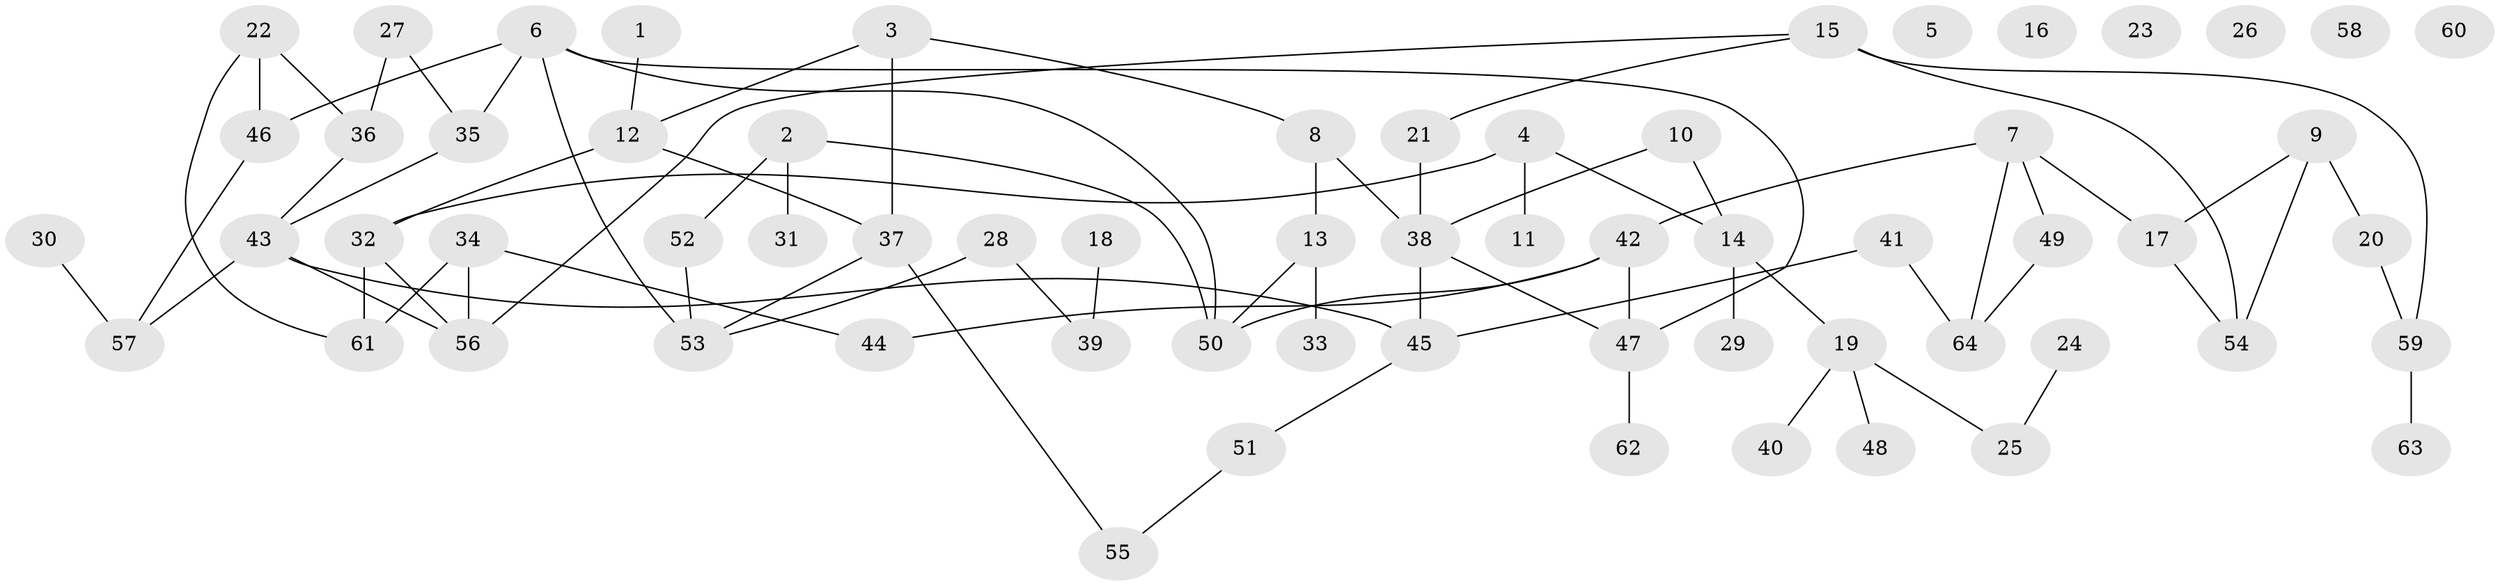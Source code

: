 // coarse degree distribution, {3: 0.2857142857142857, 6: 0.14285714285714285, 4: 0.14285714285714285, 2: 0.14285714285714285, 7: 0.07142857142857142, 1: 0.21428571428571427}
// Generated by graph-tools (version 1.1) at 2025/48/03/04/25 22:48:00]
// undirected, 64 vertices, 78 edges
graph export_dot {
  node [color=gray90,style=filled];
  1;
  2;
  3;
  4;
  5;
  6;
  7;
  8;
  9;
  10;
  11;
  12;
  13;
  14;
  15;
  16;
  17;
  18;
  19;
  20;
  21;
  22;
  23;
  24;
  25;
  26;
  27;
  28;
  29;
  30;
  31;
  32;
  33;
  34;
  35;
  36;
  37;
  38;
  39;
  40;
  41;
  42;
  43;
  44;
  45;
  46;
  47;
  48;
  49;
  50;
  51;
  52;
  53;
  54;
  55;
  56;
  57;
  58;
  59;
  60;
  61;
  62;
  63;
  64;
  1 -- 12;
  2 -- 31;
  2 -- 50;
  2 -- 52;
  3 -- 8;
  3 -- 12;
  3 -- 37;
  4 -- 11;
  4 -- 14;
  4 -- 32;
  6 -- 35;
  6 -- 46;
  6 -- 47;
  6 -- 50;
  6 -- 53;
  7 -- 17;
  7 -- 42;
  7 -- 49;
  7 -- 64;
  8 -- 13;
  8 -- 38;
  9 -- 17;
  9 -- 20;
  9 -- 54;
  10 -- 14;
  10 -- 38;
  12 -- 32;
  12 -- 37;
  13 -- 33;
  13 -- 50;
  14 -- 19;
  14 -- 29;
  15 -- 21;
  15 -- 54;
  15 -- 56;
  15 -- 59;
  17 -- 54;
  18 -- 39;
  19 -- 25;
  19 -- 40;
  19 -- 48;
  20 -- 59;
  21 -- 38;
  22 -- 36;
  22 -- 46;
  22 -- 61;
  24 -- 25;
  27 -- 35;
  27 -- 36;
  28 -- 39;
  28 -- 53;
  30 -- 57;
  32 -- 56;
  32 -- 61;
  34 -- 44;
  34 -- 56;
  34 -- 61;
  35 -- 43;
  36 -- 43;
  37 -- 53;
  37 -- 55;
  38 -- 45;
  38 -- 47;
  41 -- 45;
  41 -- 64;
  42 -- 44;
  42 -- 47;
  42 -- 50;
  43 -- 45;
  43 -- 56;
  43 -- 57;
  45 -- 51;
  46 -- 57;
  47 -- 62;
  49 -- 64;
  51 -- 55;
  52 -- 53;
  59 -- 63;
}
